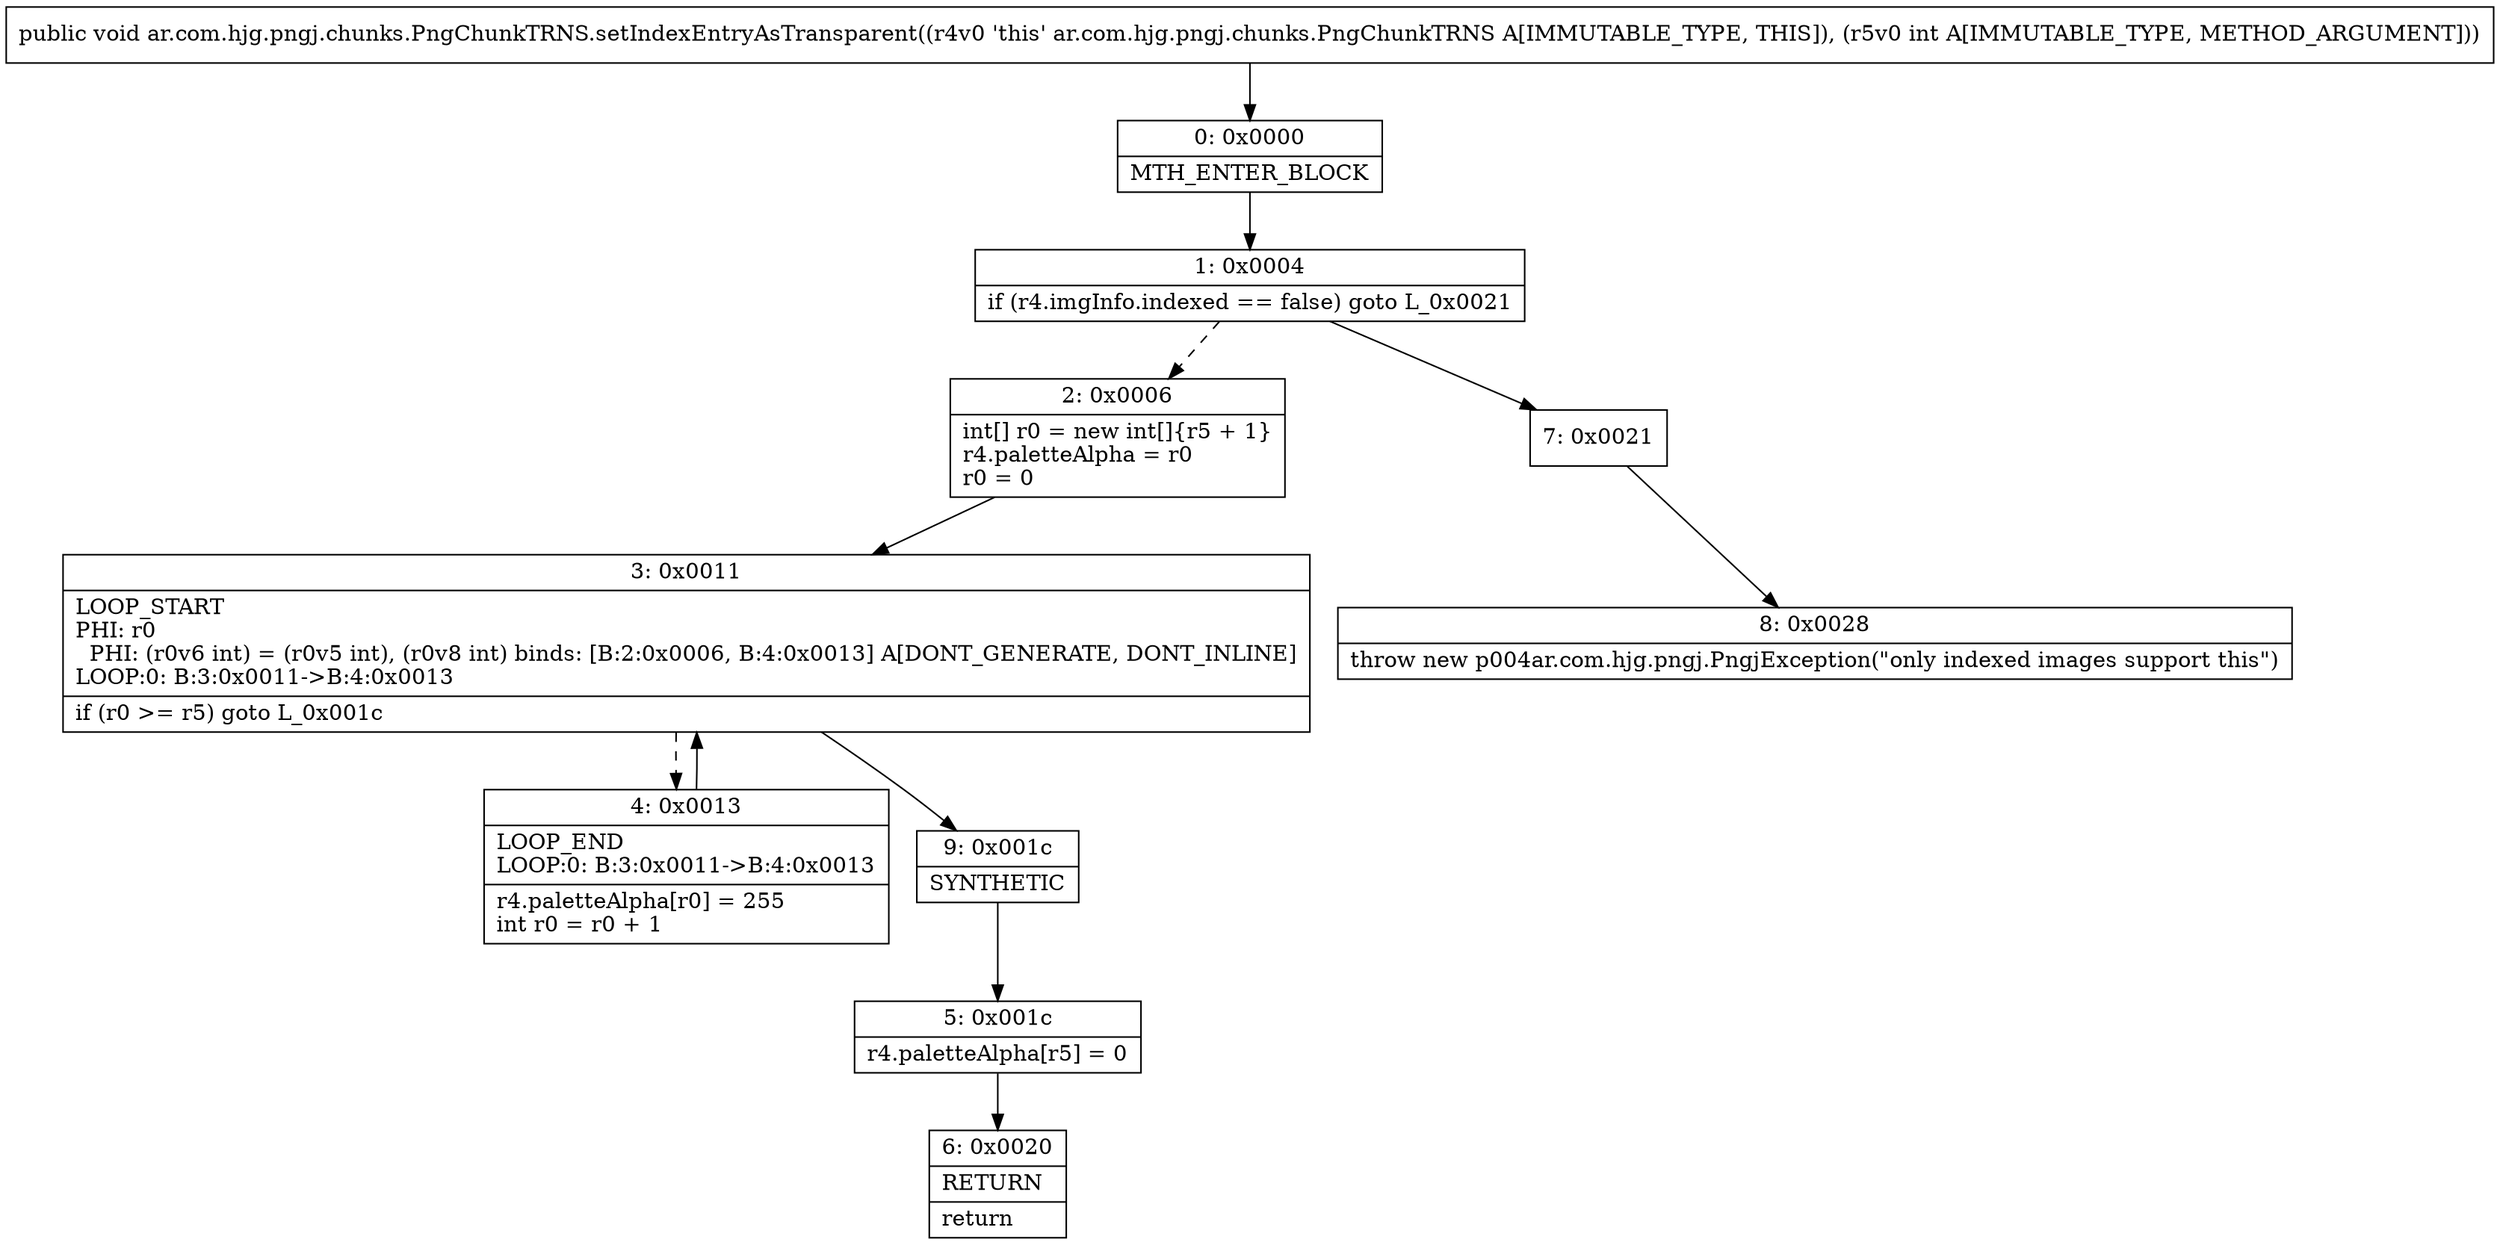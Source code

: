 digraph "CFG forar.com.hjg.pngj.chunks.PngChunkTRNS.setIndexEntryAsTransparent(I)V" {
Node_0 [shape=record,label="{0\:\ 0x0000|MTH_ENTER_BLOCK\l}"];
Node_1 [shape=record,label="{1\:\ 0x0004|if (r4.imgInfo.indexed == false) goto L_0x0021\l}"];
Node_2 [shape=record,label="{2\:\ 0x0006|int[] r0 = new int[]\{r5 + 1\}\lr4.paletteAlpha = r0\lr0 = 0\l}"];
Node_3 [shape=record,label="{3\:\ 0x0011|LOOP_START\lPHI: r0 \l  PHI: (r0v6 int) = (r0v5 int), (r0v8 int) binds: [B:2:0x0006, B:4:0x0013] A[DONT_GENERATE, DONT_INLINE]\lLOOP:0: B:3:0x0011\-\>B:4:0x0013\l|if (r0 \>= r5) goto L_0x001c\l}"];
Node_4 [shape=record,label="{4\:\ 0x0013|LOOP_END\lLOOP:0: B:3:0x0011\-\>B:4:0x0013\l|r4.paletteAlpha[r0] = 255\lint r0 = r0 + 1\l}"];
Node_5 [shape=record,label="{5\:\ 0x001c|r4.paletteAlpha[r5] = 0\l}"];
Node_6 [shape=record,label="{6\:\ 0x0020|RETURN\l|return\l}"];
Node_7 [shape=record,label="{7\:\ 0x0021}"];
Node_8 [shape=record,label="{8\:\ 0x0028|throw new p004ar.com.hjg.pngj.PngjException(\"only indexed images support this\")\l}"];
Node_9 [shape=record,label="{9\:\ 0x001c|SYNTHETIC\l}"];
MethodNode[shape=record,label="{public void ar.com.hjg.pngj.chunks.PngChunkTRNS.setIndexEntryAsTransparent((r4v0 'this' ar.com.hjg.pngj.chunks.PngChunkTRNS A[IMMUTABLE_TYPE, THIS]), (r5v0 int A[IMMUTABLE_TYPE, METHOD_ARGUMENT])) }"];
MethodNode -> Node_0;
Node_0 -> Node_1;
Node_1 -> Node_2[style=dashed];
Node_1 -> Node_7;
Node_2 -> Node_3;
Node_3 -> Node_4[style=dashed];
Node_3 -> Node_9;
Node_4 -> Node_3;
Node_5 -> Node_6;
Node_7 -> Node_8;
Node_9 -> Node_5;
}

